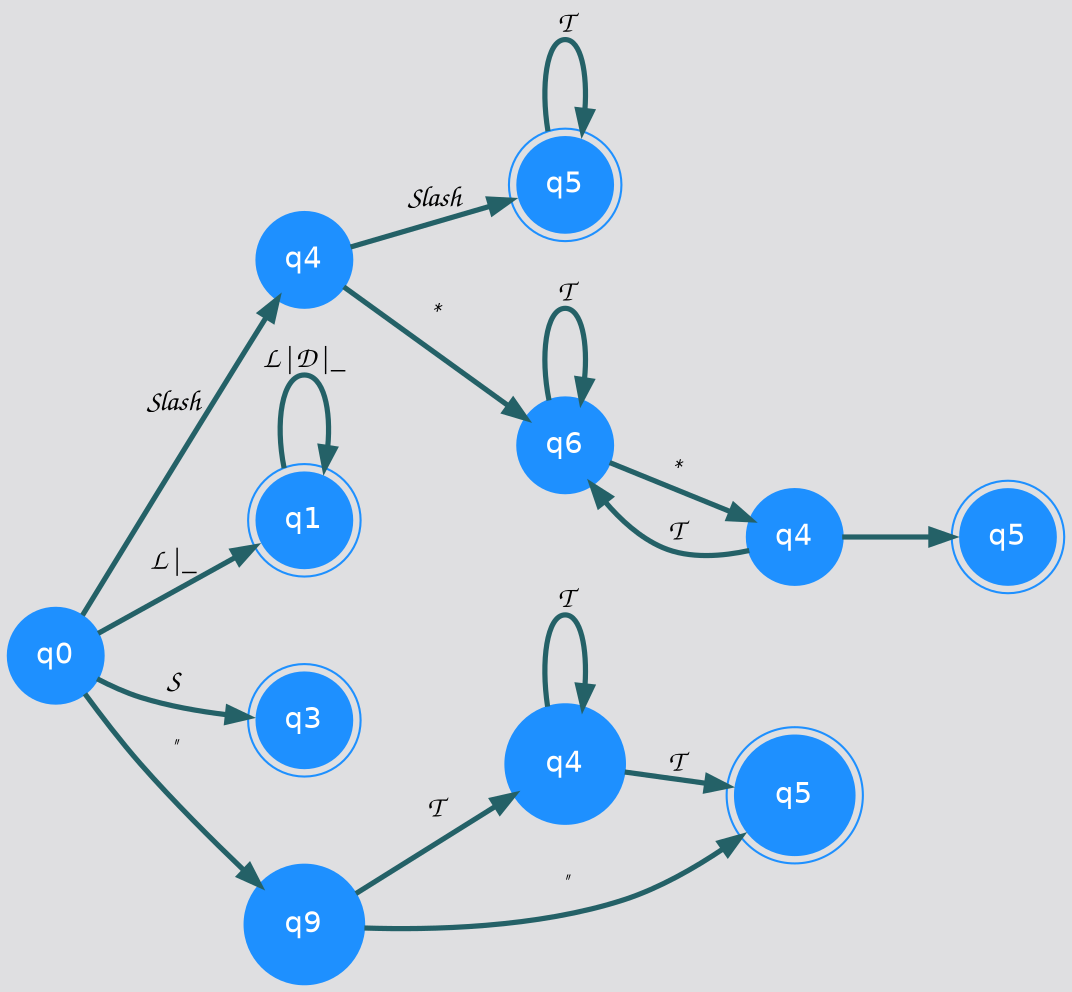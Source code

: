 digraph automa {
nodesep=0.6;
rankdir=LR;
bgcolor = "#DFDFE1";
node [shape = circle, color=dodgerblue,style=filled,fontname ="helvetica" ,fontcolor=white];
edge[penwidth=2.5, color="#246167" ,fontname ="Comic Sans MS",fontcolor=Black ]
nodoRaiz[label="q0"];
nodoSlash [shape=circle, label="q4"];
nodoTodillo [shape=doublecircle, label="q5"];
nodoRaiz->nodoSlash [label=" Slash\ "];
nodoSlash->nodoTodillo [label=" Slash\ "];
nodoTodillo->nodoTodillo [label=" T "];
nodoAsterisco [shape=circle, label="q6"];
nodoAsterisco2 [shape=circle, label="q4"];
nodoSlashFinal [shape=doublecircle, label="q5"];
nodoSlash->nodoAsterisco [label=" * "];
nodoAsterisco->nodoAsterisco [label=" T "];
nodoAsterisco->nodoAsterisco2 [label=" * "];
nodoAsterisco2->nodoAsterisco [label=" T "];
nodoAsterisco2->nodoSlashFinal [label=" \ "]; 
nodoLetra[shape=doublecircle,label="q1"];
nodoRaiz->nodoLetra[label="L|_"];
nodoLetra->nodoLetra[label="L|D|_"];
nodoSimbolo [shape=doublecircle, label="q3"];
nodoRaiz->nodoSimbolo[label="S"];
nodoComilla1 [shape=circle, label=" q9 "];
nodoT [shape=circle, label=" q4 "];
nodoComilla2 [shape=doublecircle, label=" q5 "];
nodoRaiz->nodoComilla1 [label=" \" "];
nodoComilla1->nodoT [label=" T "];
nodoT->nodoT [label=" T "];
nodoT->nodoComilla2 [label=" T "];
nodoComilla1->nodoComilla2 [label=" \" "]; 
}
